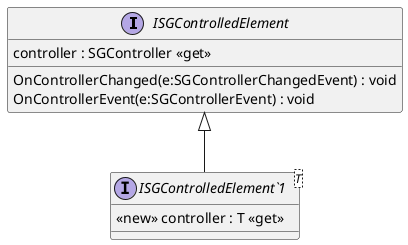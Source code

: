 @startuml
interface ISGControlledElement {
    controller : SGController <<get>>
    OnControllerChanged(e:SGControllerChangedEvent) : void
    OnControllerEvent(e:SGControllerEvent) : void
}
interface "ISGControlledElement`1"<T> {
    <<new>> controller : T <<get>>
}
ISGControlledElement <|-- "ISGControlledElement`1"
@enduml
